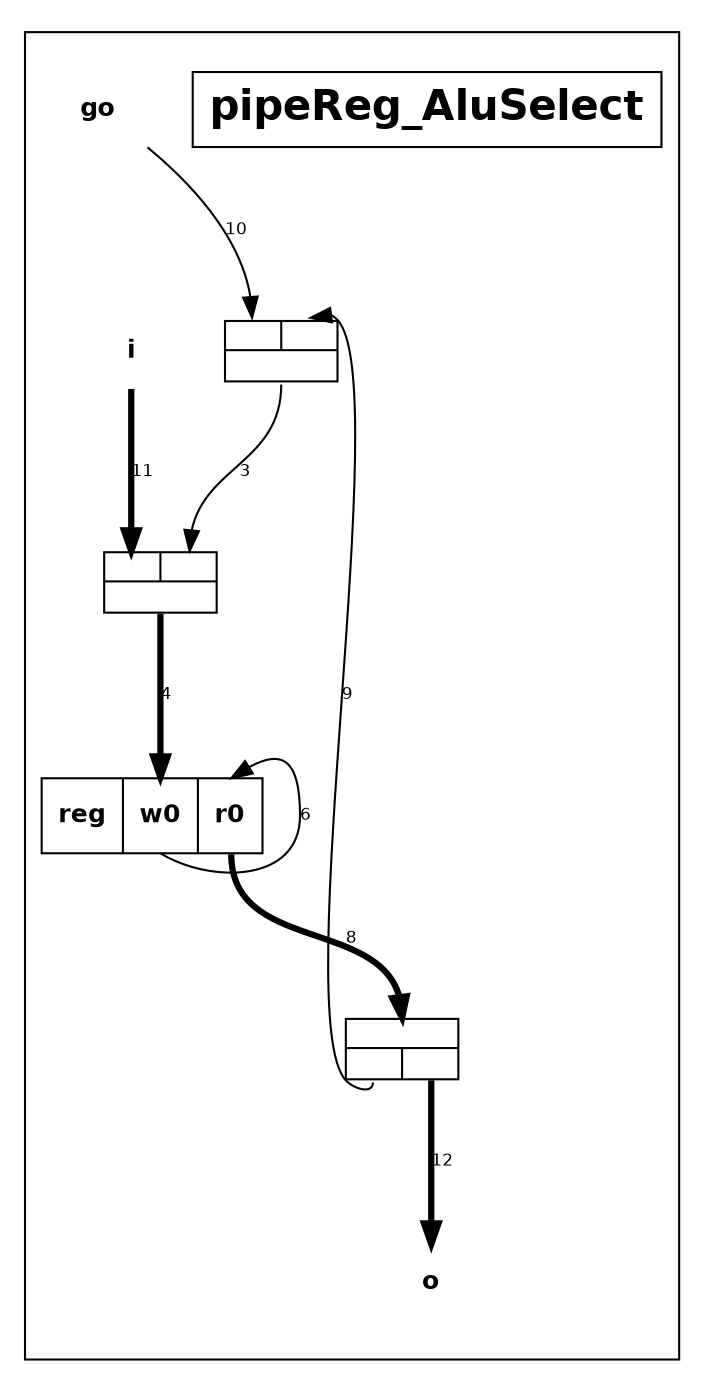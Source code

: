 digraph pipeReg_AluSelect {
  outputorder="edgesfirst";
  size="7.086614173228347,10.236220472440946";
  ratio="2.0"
  subgraph cluster_pipeReg_AluSelect {
    edge [fontsize="8", fontname="Helvetica", labelfontname="Helvetica", labelfontsize="8", arrowhead="normal"];
    node [fontsize="12", fontname="Helvetica-Bold", shape="box"];
    title [label="pipeReg_AluSelect", fontsize="20"];
    port0 [portref="0", label="go", style="bold", shape="none"];
    port1 [portref="1", label="i", style="bold", shape="none"];
    port2 [portref="2", label="o", style="bold", shape="none"];
    comp5 [compref="5", label="{{<i0>|<i1>}|{<o>}}", height="0.4", fontsize="2", nojustify="true", shape="record"];
    comp6 [compref="6", label="reg|<w0>w0|<r0>r0", shape="record"];
    comp7 [compref="7", label="{{<i0>|<i1>}|{<o>}}", height="0.4", fontsize="2", nojustify="true", shape="record"];
    comp8 [compref="8", label="{{<i>}|{<o0>|<o1>}}", height="0.4", fontsize="2", nojustify="true", shape="record"]
    comp5:o:s -> comp7:i1:n [linkref="3", label="3", penwidth="1", weight="1"];
    comp7:o:s -> comp6:w0:n [linkref="4", label="4", penwidth="3", weight="3"];
    comp6:w0:s -> comp6:r0:n [linkref="6", label="6", penwidth="1", weight="1"];
    comp6:r0:s -> comp8:i:n [linkref="8", label="8", penwidth="3", weight="3"];
    comp8:o0:s -> comp5:i1:n [linkref="9", label="9", penwidth="1", weight="1"];
    port0 -> comp5:i0:n [linkref="10", label="10", penwidth="1", weight="1"];
    port1 -> comp7:i0:n [linkref="11", label="11", penwidth="3", weight="3"];
    comp8:o1:s -> port2 [linkref="12", label="12", penwidth="3", weight="3"]
  }
}
